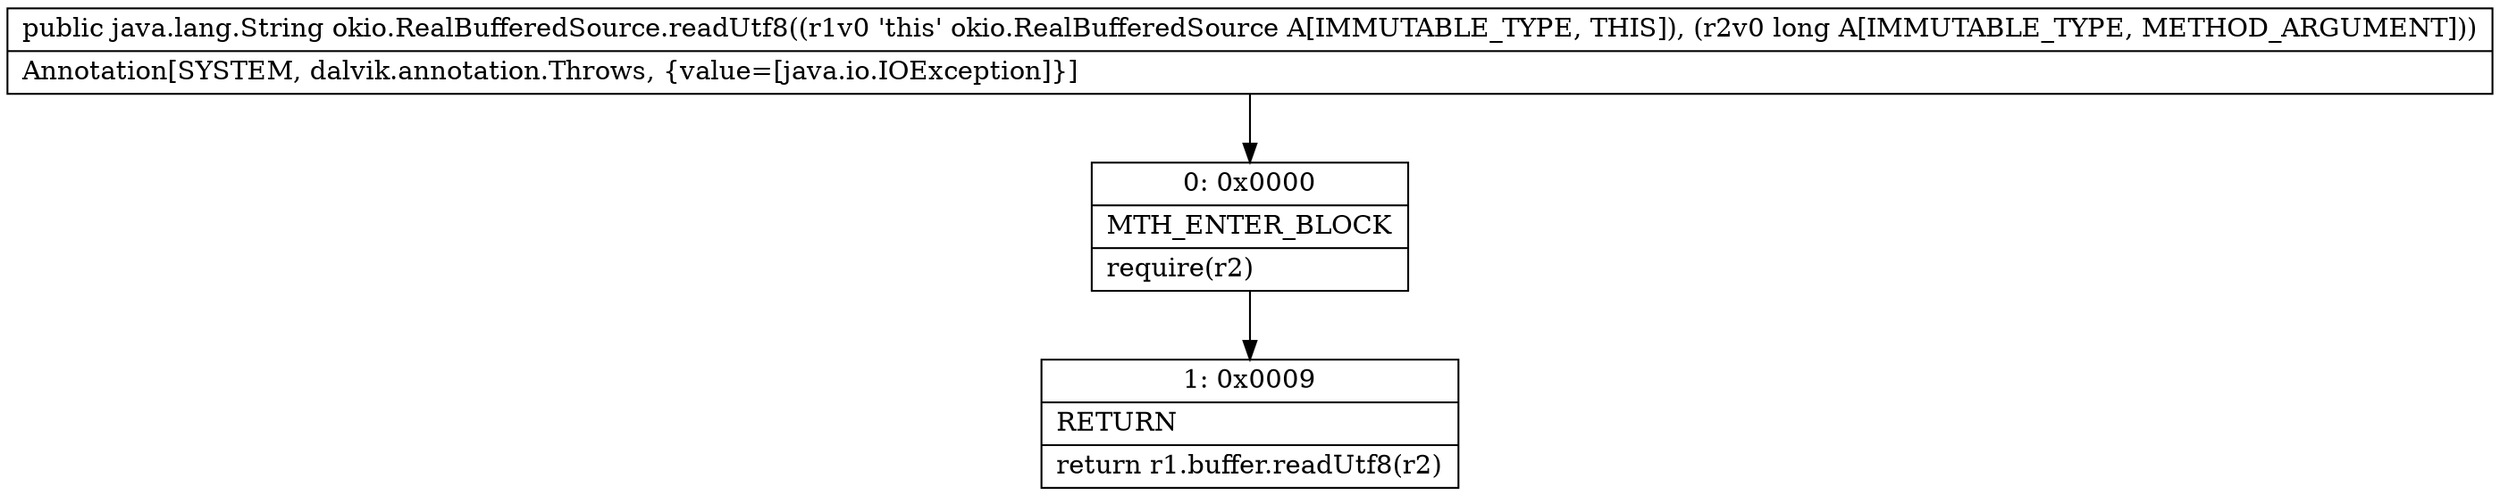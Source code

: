 digraph "CFG forokio.RealBufferedSource.readUtf8(J)Ljava\/lang\/String;" {
Node_0 [shape=record,label="{0\:\ 0x0000|MTH_ENTER_BLOCK\l|require(r2)\l}"];
Node_1 [shape=record,label="{1\:\ 0x0009|RETURN\l|return r1.buffer.readUtf8(r2)\l}"];
MethodNode[shape=record,label="{public java.lang.String okio.RealBufferedSource.readUtf8((r1v0 'this' okio.RealBufferedSource A[IMMUTABLE_TYPE, THIS]), (r2v0 long A[IMMUTABLE_TYPE, METHOD_ARGUMENT]))  | Annotation[SYSTEM, dalvik.annotation.Throws, \{value=[java.io.IOException]\}]\l}"];
MethodNode -> Node_0;
Node_0 -> Node_1;
}

